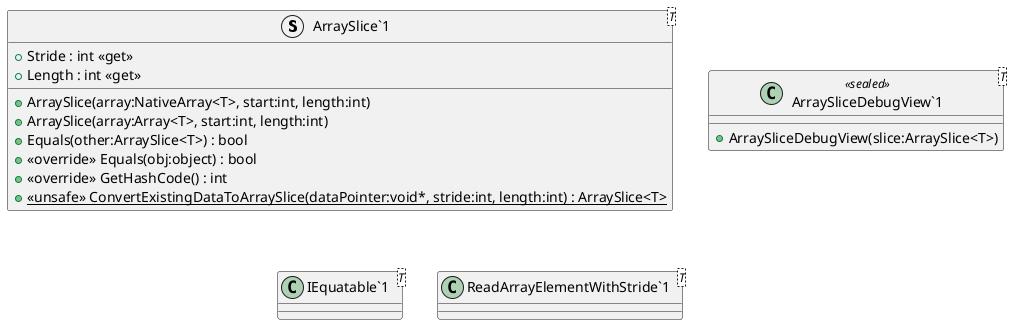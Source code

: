 @startuml
struct "ArraySlice`1"<T> {
    + ArraySlice(array:NativeArray<T>, start:int, length:int)
    + ArraySlice(array:Array<T>, start:int, length:int)
    + Equals(other:ArraySlice<T>) : bool
    + <<override>> Equals(obj:object) : bool
    + <<override>> GetHashCode() : int
    + {static} <<unsafe>> ConvertExistingDataToArraySlice(dataPointer:void*, stride:int, length:int) : ArraySlice<T>
    + Stride : int <<get>>
    + Length : int <<get>>
}
class "ArraySliceDebugView`1"<T> <<sealed>> {
    + ArraySliceDebugView(slice:ArraySlice<T>)
}
class "IEquatable`1"<T> {
}
class "ReadArrayElementWithStride`1"<T> {
}
@enduml
